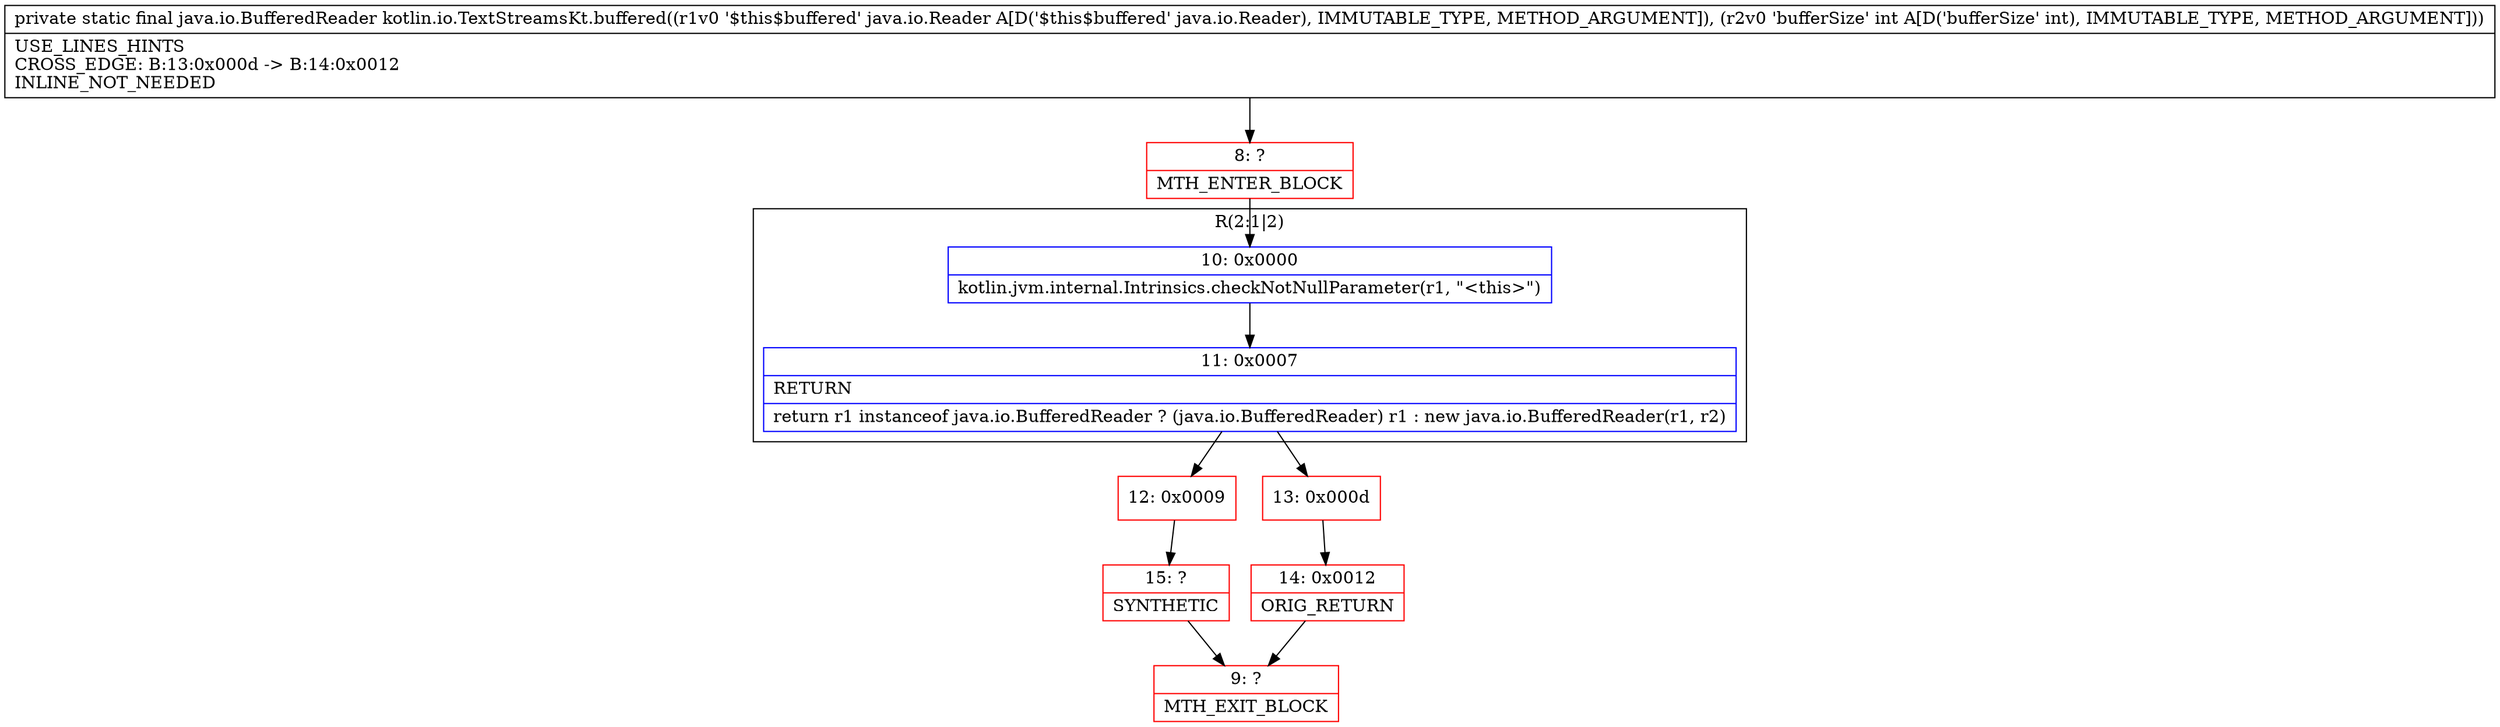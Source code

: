 digraph "CFG forkotlin.io.TextStreamsKt.buffered(Ljava\/io\/Reader;I)Ljava\/io\/BufferedReader;" {
subgraph cluster_Region_1851501440 {
label = "R(2:1|2)";
node [shape=record,color=blue];
Node_10 [shape=record,label="{10\:\ 0x0000|kotlin.jvm.internal.Intrinsics.checkNotNullParameter(r1, \"\<this\>\")\l}"];
Node_11 [shape=record,label="{11\:\ 0x0007|RETURN\l|return r1 instanceof java.io.BufferedReader ? (java.io.BufferedReader) r1 : new java.io.BufferedReader(r1, r2)\l}"];
}
Node_8 [shape=record,color=red,label="{8\:\ ?|MTH_ENTER_BLOCK\l}"];
Node_12 [shape=record,color=red,label="{12\:\ 0x0009}"];
Node_15 [shape=record,color=red,label="{15\:\ ?|SYNTHETIC\l}"];
Node_9 [shape=record,color=red,label="{9\:\ ?|MTH_EXIT_BLOCK\l}"];
Node_13 [shape=record,color=red,label="{13\:\ 0x000d}"];
Node_14 [shape=record,color=red,label="{14\:\ 0x0012|ORIG_RETURN\l}"];
MethodNode[shape=record,label="{private static final java.io.BufferedReader kotlin.io.TextStreamsKt.buffered((r1v0 '$this$buffered' java.io.Reader A[D('$this$buffered' java.io.Reader), IMMUTABLE_TYPE, METHOD_ARGUMENT]), (r2v0 'bufferSize' int A[D('bufferSize' int), IMMUTABLE_TYPE, METHOD_ARGUMENT]))  | USE_LINES_HINTS\lCROSS_EDGE: B:13:0x000d \-\> B:14:0x0012\lINLINE_NOT_NEEDED\l}"];
MethodNode -> Node_8;Node_10 -> Node_11;
Node_11 -> Node_12;
Node_11 -> Node_13;
Node_8 -> Node_10;
Node_12 -> Node_15;
Node_15 -> Node_9;
Node_13 -> Node_14;
Node_14 -> Node_9;
}

